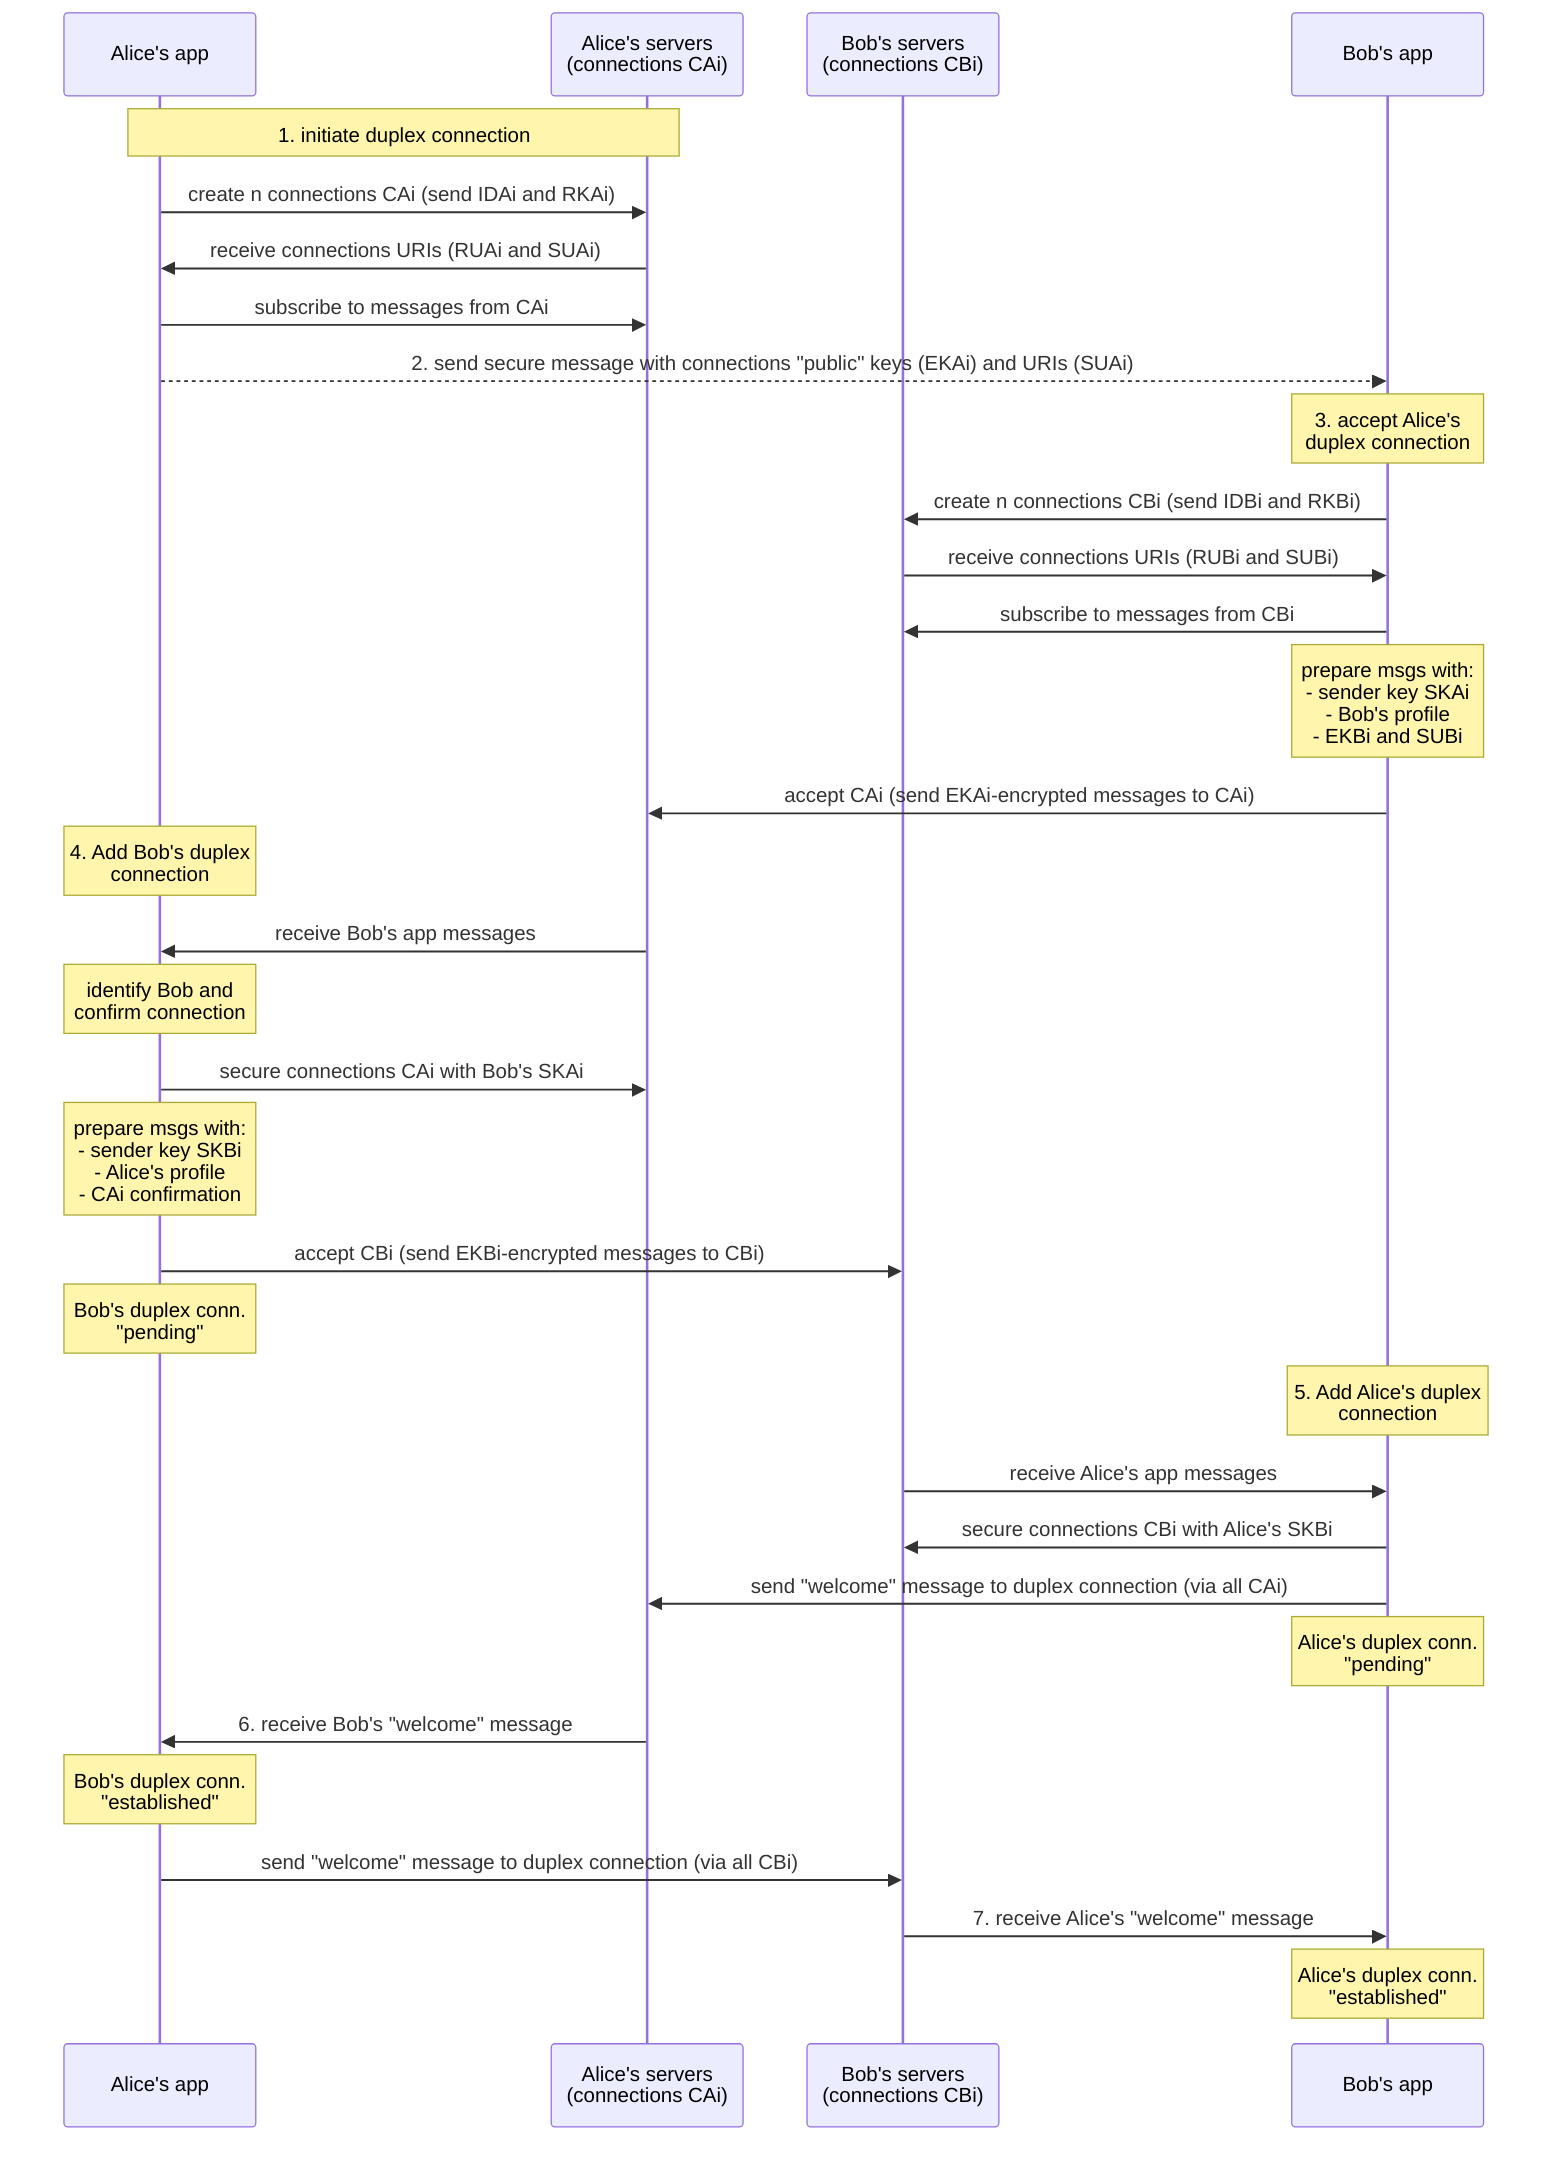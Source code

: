 sequenceDiagram
  participant A as Alice's app
  participant SA as Alice's servers <br> (connections CAi)
  participant SB as Bob's servers <br> (connections CBi)
  participant B as Bob's app

  note over A, SA: 1. initiate duplex connection
  A ->> SA: create n connections CAi (send IDAi and RKAi)
  SA ->> A: receive connections URIs (RUAi and SUAi)
  A ->> SA: subscribe to messages from CAi

  A -->> B: 2. send secure message with connections "public" keys (EKAi) and URIs (SUAi)

  note over B: 3. accept Alice's <br> duplex connection
  B ->> SB: create n connections CBi (send IDBi and RKBi)
  SB ->> B: receive connections URIs (RUBi and SUBi)
  B ->> SB: subscribe to messages from CBi
  note over B: prepare msgs with: <br> - sender key SKAi <br> - Bob's profile <br> - EKBi and SUBi
  B ->> SA: accept CAi (send EKAi-encrypted messages to CAi)

  note over A: 4. Add Bob's duplex <br> connection
  SA ->> A: receive Bob's app messages
  note over A: identify Bob and <br> confirm connection
  A ->> SA: secure connections CAi with Bob's SKAi
  note over A: prepare msgs with: <br> - sender key SKBi <br> - Alice's profile <br> - CAi confirmation
  A ->> SB: accept CBi (send EKBi-encrypted messages to CBi)
  note over A: Bob's duplex conn. <br> "pending"

  note over B: 5. Add Alice's duplex <br> connection
  SB ->> B: receive Alice's app messages
  B ->> SB: secure connections CBi with Alice's SKBi
  B ->> SA: send "welcome" message to duplex connection (via all CAi)
  note over B: Alice's duplex conn. <br> "pending"

  SA ->> A: 6. receive Bob's "welcome" message
  note over A: Bob's duplex conn. <br> "established"
  A ->> SB: send "welcome" message to duplex connection (via all CBi)

  SB ->> B: 7. receive Alice's "welcome" message
  note over B: Alice's duplex conn. <br> "established"